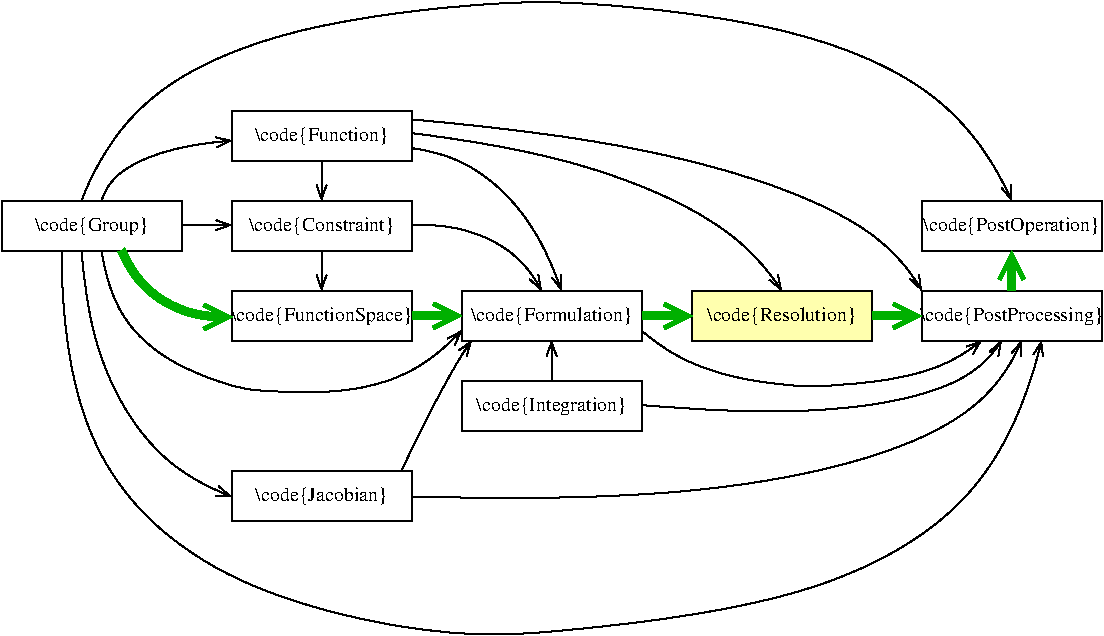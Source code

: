 #FIG 3.2
Landscape
Center
Inches
Letter  
100.00
Single
-2
1200 2
0 32 #ffffae
2 2 0 1 0 7 52 0 20 0.000 0 0 -1 0 0 5
	 2175 3300 3525 3300 3525 3675 2175 3675 2175 3300
2 2 0 1 0 7 52 0 20 0.000 0 0 -1 0 0 5
	 2175 3975 3525 3975 3525 4350 2175 4350 2175 3975
2 2 0 1 0 7 52 0 20 0.000 0 0 -1 0 0 5
	 2175 4650 3525 4650 3525 5025 2175 5025 2175 4650
2 2 0 1 0 7 52 0 20 0.000 0 0 -1 0 0 5
	 2175 6000 3525 6000 3525 6375 2175 6375 2175 6000
2 2 0 1 0 7 52 0 20 0.000 0 0 -1 0 0 5
	 3900 4650 5250 4650 5250 5025 3900 5025 3900 4650
2 2 0 1 0 7 52 0 20 0.000 0 0 -1 0 0 5
	 3900 5325 5250 5325 5250 5700 3900 5700 3900 5325
2 2 0 1 0 32 52 0 20 0.000 0 0 -1 0 0 5
	 5625 4650 6975 4650 6975 5025 5625 5025 5625 4650
2 2 0 1 -1 7 52 0 20 0.000 0 0 -1 0 0 5
	 7350 3975 8700 3975 8700 4350 7350 4350 7350 3975
2 2 0 1 -1 7 52 0 20 0.000 0 0 -1 0 0 5
	 7350 4650 8700 4650 8700 5025 7350 5025 7350 4650
2 2 0 1 0 7 52 0 20 0.000 0 0 -1 0 0 5
	 450 3975 1800 3975 1800 4350 450 4350 450 3975
3 2 0 1 0 7 50 0 -1 0.000 0 1 0 4
	0 0 1.00 75.00 105.00
	 1200 4350 1725 5175 3000 5400 3900 4950
	 0.000 -1.000 -1.000 0.000
3 2 0 1 0 7 50 0 -1 0.000 0 1 0 3
	0 0 1.00 75.00 105.00
	 3450 6000 3750 5400 3975 5025
	 0.000 -1.000 0.000
3 2 0 1 0 7 50 0 -1 0.000 0 1 0 2
	0 0 1.00 75.00 105.00
	 4575 5325 4575 5025
	 0.000 0.000
3 2 0 1 0 7 50 0 -1 0.000 0 1 0 3
	0 0 1.00 75.00 105.00
	 1200 3975 1500 3675 2175 3525
	 0.000 -1.000 0.000
3 2 0 1 0 7 50 0 -1 0.000 0 1 0 3
	0 0 1.00 75.00 105.00
	 3527 3582 4200 3900 4650 4650
	 0.000 -1.000 0.000
3 2 0 1 0 7 50 0 -1 0.000 0 1 0 3
	0 0 1.00 75.00 105.00
	 3527 3469 5325 3900 6300 4650
	 0.000 -1.000 0.000
3 2 0 1 0 7 50 0 -1 0.000 0 1 0 3
	0 0 1.00 75.00 105.00
	 3521 3366 6136 3830 7350 4650
	 0.000 -1.000 0.000
3 2 0 1 0 7 50 0 -1 0.000 0 1 0 4
	0 0 1.00 75.00 105.00
	 1050 3975 2700 2700 6300 2700 8025 3975
	 0.000 -1.000 -1.000 0.000
3 2 0 1 0 7 50 0 -1 0.000 0 1 0 2
	0 0 1.00 75.00 105.00
	 2850 3675 2850 3975
	 0.000 0.000
3 2 0 1 0 7 50 0 -1 0.000 0 1 0 2
	0 0 1.00 75.00 105.00
	 2850 4350 2850 4650
	 0.000 0.000
3 2 0 1 0 7 50 0 -1 0.000 0 1 0 3
	0 0 1.00 75.00 105.00
	 5252 5509 7081 5488 7950 5025
	 0.000 -1.000 0.000
3 2 0 1 0 7 50 0 -1 0.000 0 1 0 2
	0 0 1.00 75.00 105.00
	 1800 4159 2175 4159
	 0.000 0.000
3 2 0 1 0 7 50 0 -1 0.000 0 1 0 4
	0 0 1.00 75.00 105.00
	 900 4350 2250 6825 6450 6900 8250 5025
	 0.000 -1.000 -1.000 0.000
3 2 0 1 0 7 50 0 -1 0.000 0 1 0 3
	0 0 1.00 75.00 105.00
	 1050 4350 1383 5544 2174 6195
	 0.000 -1.000 0.000
3 2 0 1 0 7 50 0 -1 0.000 0 1 0 3
	0 0 1.00 75.00 105.00
	 3530 6195 6723 5964 8100 5025
	 0.000 -1.000 0.000
3 2 0 1 0 6 50 0 -1 0.000 0 1 0 4
	0 0 1.00 75.00 105.00
	 5250 4950 6015 5311 7094 5318 7800 5025
	 0.000 -1.000 -1.000 0.000
3 2 0 5 13 7 50 0 -1 0.000 0 1 0 3
	0 0 3.00 180.00 180.00
	 1350 4350 1672 4732 2183 4849
	 0.000 -1.000 0.000
3 2 0 5 13 7 50 0 -1 0.000 0 1 0 2
	0 0 3.00 180.00 180.00
	 3530 4840 3905 4840
	 0.000 0.000
3 2 0 5 13 7 50 0 -1 0.000 0 1 0 2
	0 0 3.00 180.00 180.00
	 5260 4840 5635 4840
	 0.000 0.000
3 2 0 5 13 7 50 0 -1 0.000 0 1 0 2
	0 0 3.00 180.00 180.00
	 6979 4840 7354 4840
	 0.000 0.000
3 2 0 5 13 7 50 0 -1 0.000 0 1 0 2
	0 0 3.00 180.00 180.00
	 8025 4650 8025 4350
	 0.000 0.000
3 2 0 1 0 7 50 0 -1 0.000 0 1 0 3
	0 0 1.00 75.00 105.00
	 3524 4155 4125 4275 4500 4650
	 0.000 -1.000 0.000
4 1 0 50 0 0 10 0.0000 6 135 825 1125 4200 \\code{Group}\001
4 1 0 50 0 0 10 0.0000 6 135 990 2850 3525 \\code{Function}\001
4 1 0 50 0 0 10 0.0000 6 135 1110 2850 4200 \\code{Constraint}\001
4 1 0 50 0 0 10 0.0000 6 135 1320 2850 4875 \\code{FunctionSpace}\001
4 1 0 50 0 0 10 0.0000 6 135 945 2850 6225 \\code{Jacobian}\001
4 1 0 50 0 0 10 0.0000 6 135 1140 4575 5550 \\code{Integration}\001
4 1 0 50 0 0 10 0.0000 6 135 1230 4575 4875 \\code{Formulation}\001
4 1 0 50 0 0 10 0.0000 6 135 1125 6300 4875 \\code{Resolution}\001
4 1 0 50 0 0 10 0.0000 6 135 1335 8025 4200 \\code{PostOperation}\001
4 1 0 50 0 0 10 0.0000 6 135 1380 8025 4875 \\code{PostProcessing}\001
